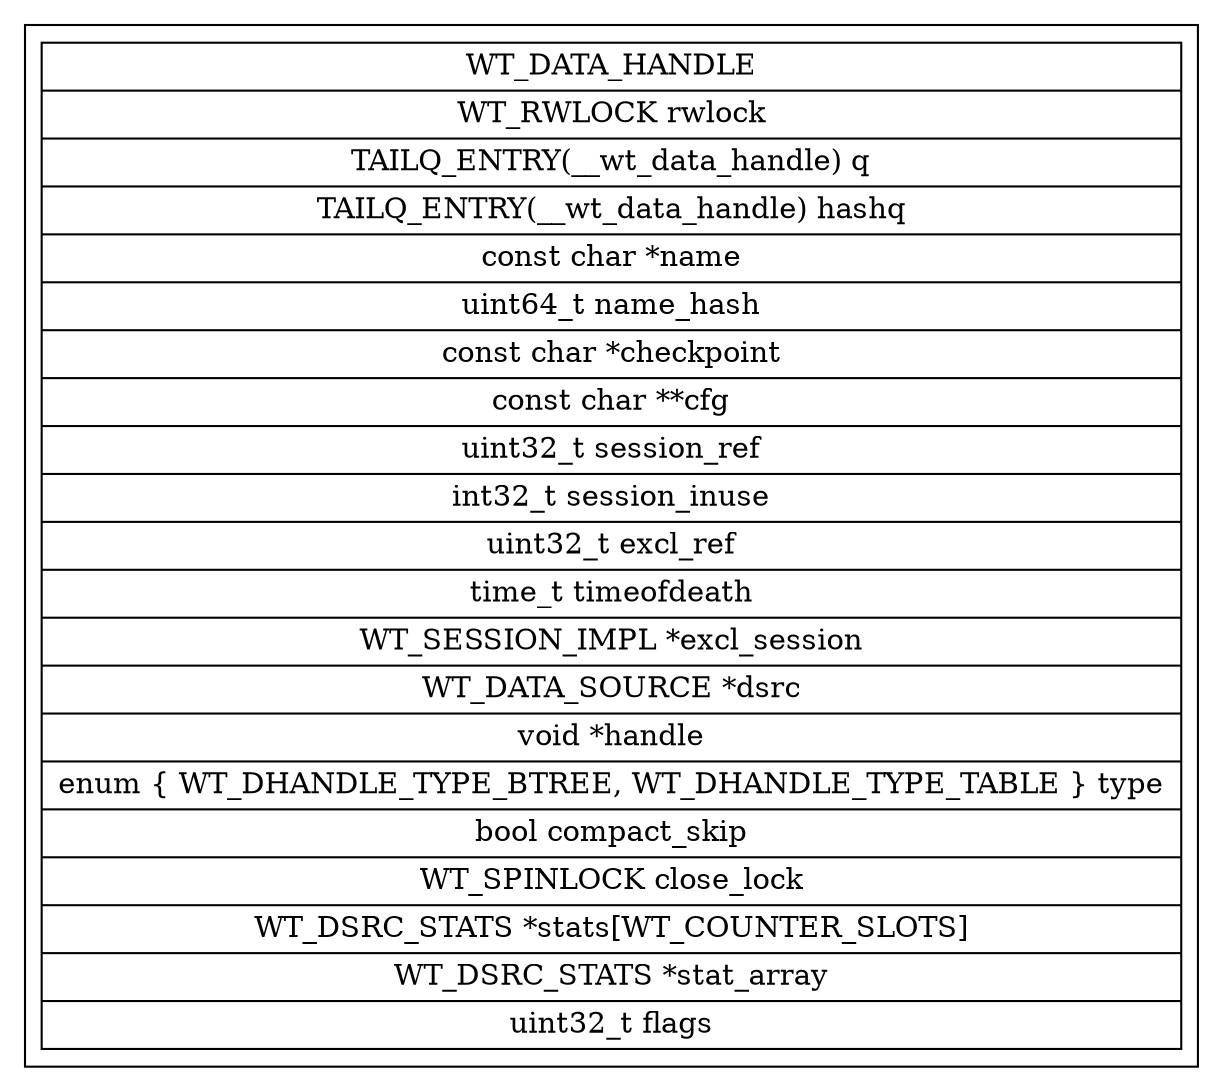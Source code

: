 digraph {
    rankdir=LR
    subgraph cluster_data_hanle {
        node[shape=record]
        wt_data_handle[label="WT_DATA_HANDLE|WT_RWLOCK rwlock|TAILQ_ENTRY(__wt_data_handle) q|TAILQ_ENTRY(__wt_data_handle) hashq|const char *name|uint64_t name_hash|const char *checkpoint|const char **cfg|uint32_t session_ref|int32_t session_inuse|uint32_t excl_ref|time_t timeofdeath|WT_SESSION_IMPL *excl_session|WT_DATA_SOURCE *dsrc| void *handle|enum \{ WT_DHANDLE_TYPE_BTREE, WT_DHANDLE_TYPE_TABLE \} type| bool compact_skip|WT_SPINLOCK close_lock|WT_DSRC_STATS
        *stats[WT_COUNTER_SLOTS]|WT_DSRC_STATS *stat_array|uint32_t flags"]
    }
}
